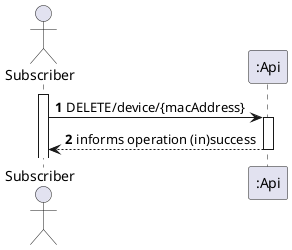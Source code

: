 @startuml
'https://plantuml.com/sequence-diagram
actor "Subscriber" as User
autonumber
autoactivate on
activate User

User ->  ":Api": DELETE/device/{macAddress}
":Api" --> User: informs operation (in)success


@enduml
